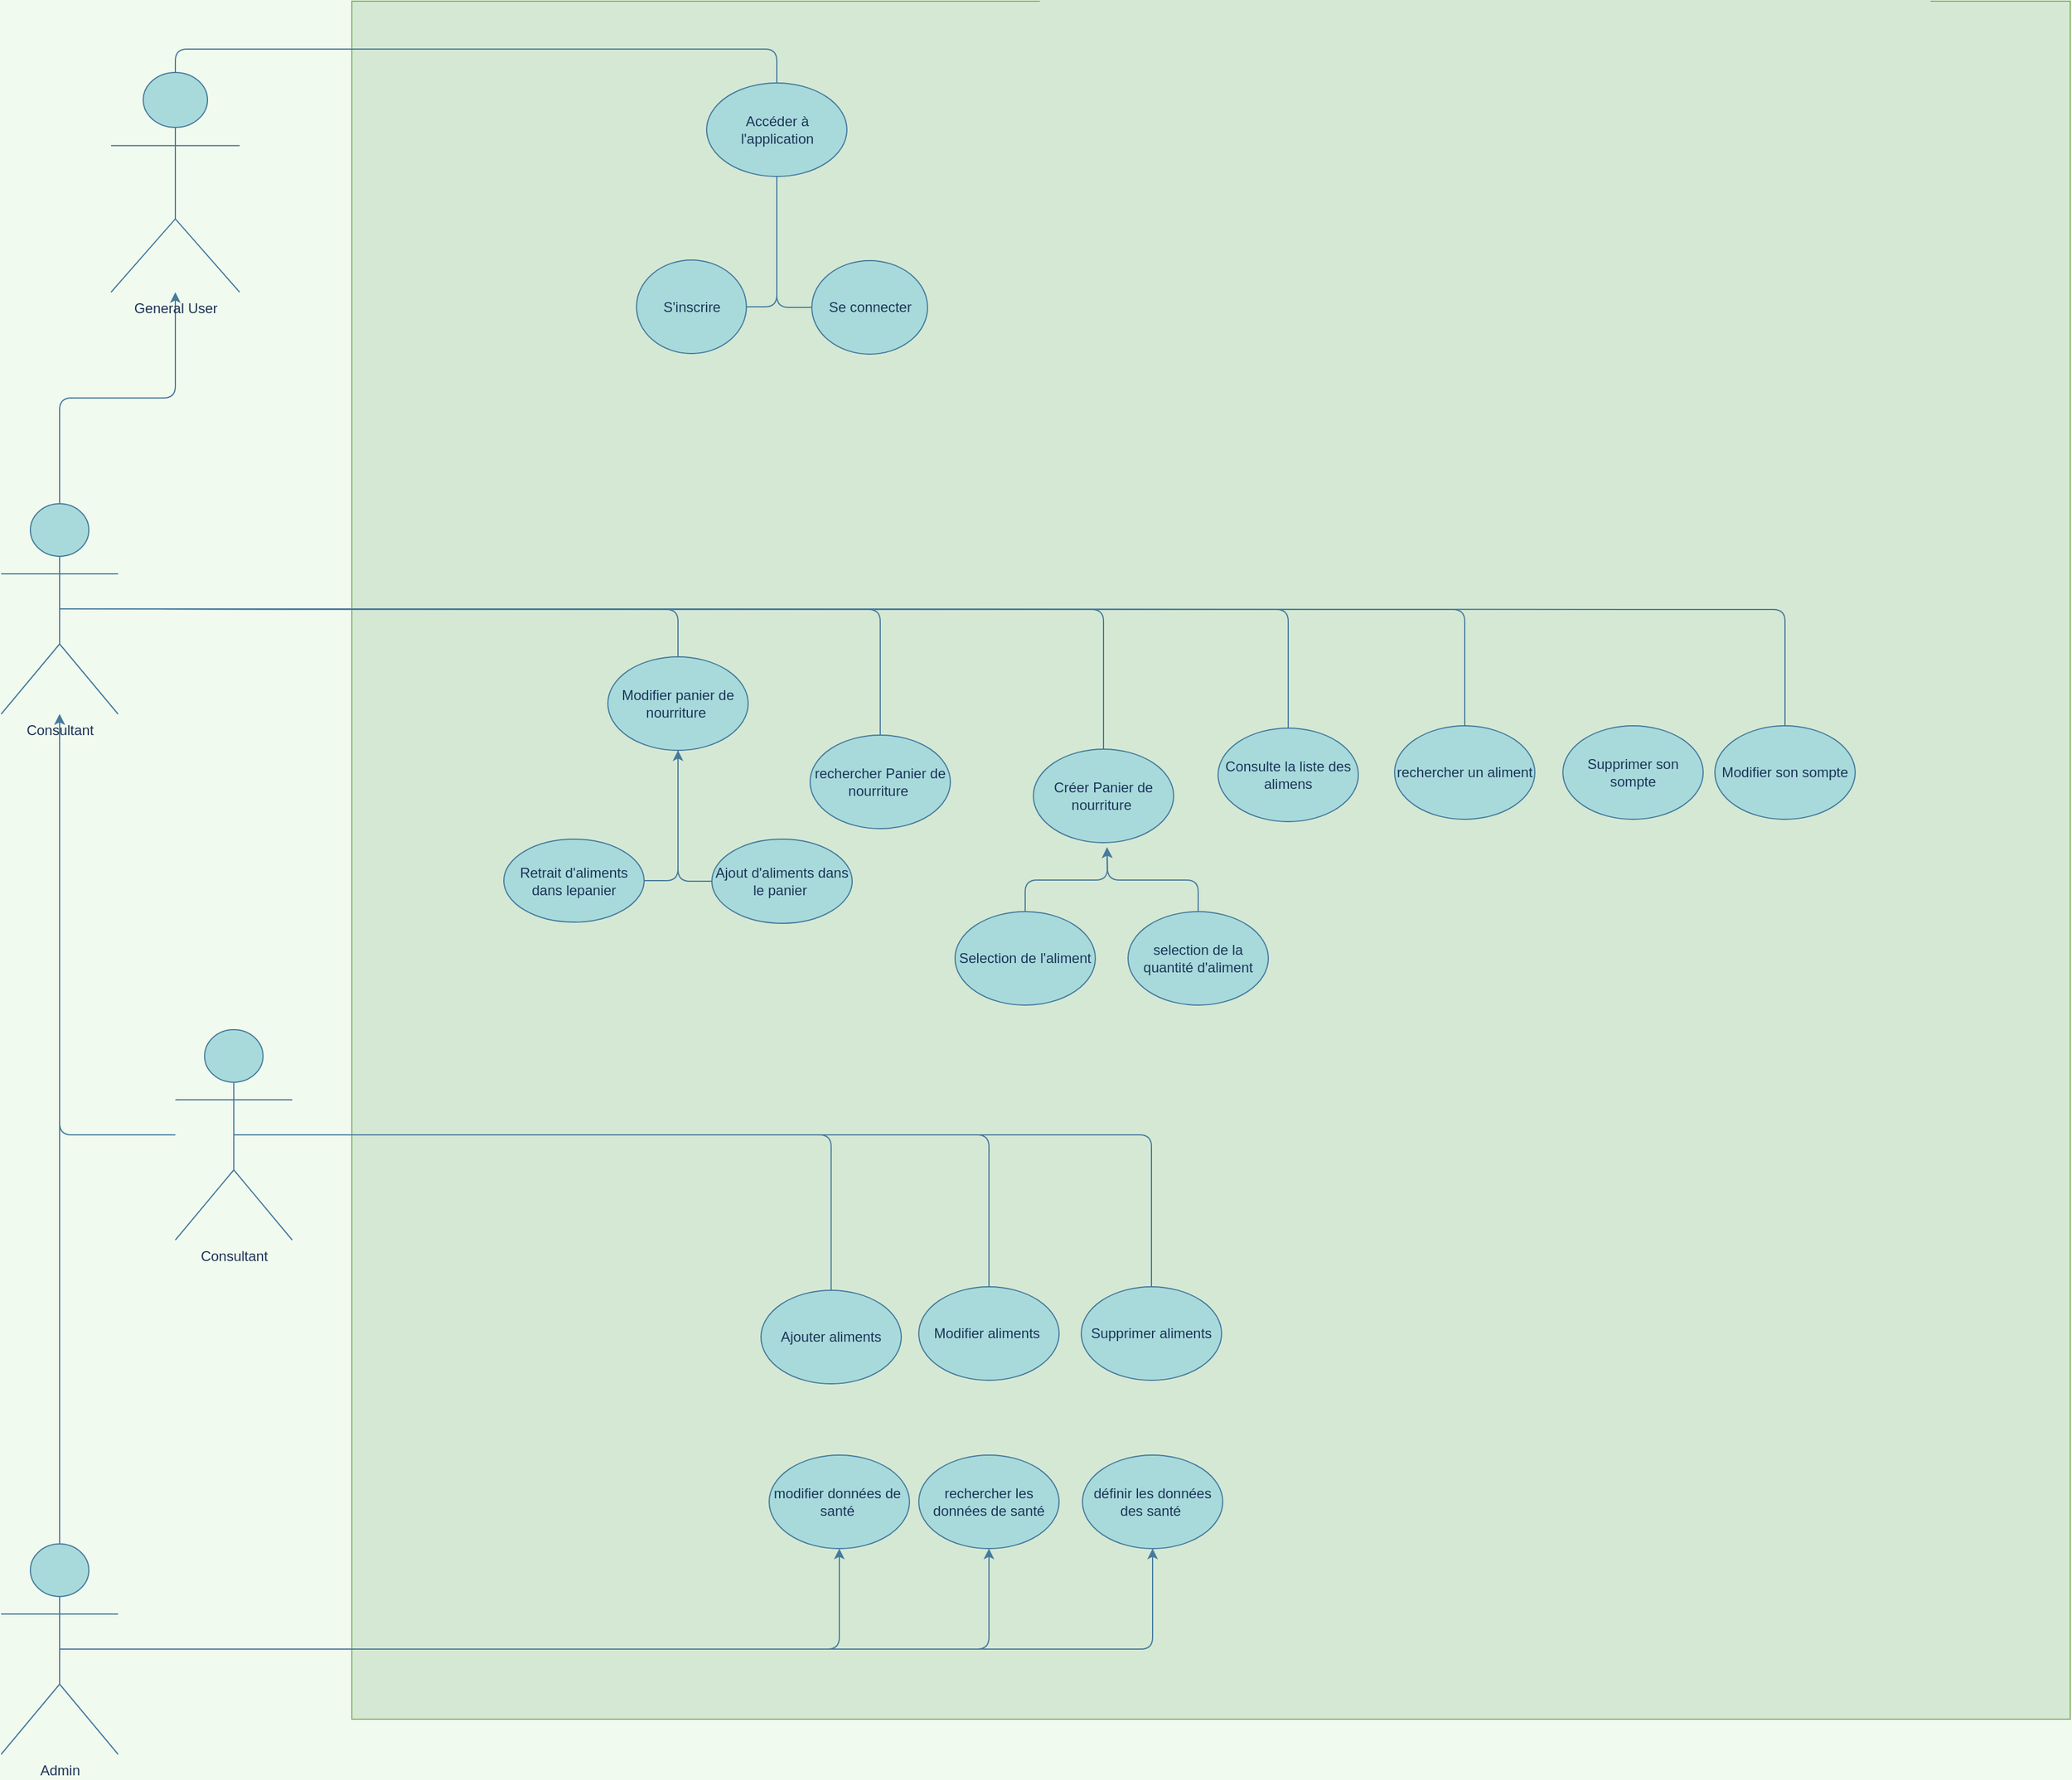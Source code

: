 <mxfile version="17.4.2" type="device"><diagram id="MBaRUB-hln_AznwmOInj" name="Page-1"><mxGraphModel dx="3729" dy="2765" grid="1" gridSize="10" guides="1" tooltips="1" connect="1" arrows="1" fold="1" page="1" pageScale="1" pageWidth="827" pageHeight="1169" background="#F1FAEE" math="0" shadow="0"><root><mxCell id="0"/><mxCell id="1" parent="0"/><mxCell id="reLelavS8kDe21vv0apt-178" value="" style="whiteSpace=wrap;html=1;aspect=fixed;rounded=0;sketch=0;fillColor=#d5e8d4;strokeColor=#82b366;" vertex="1" parent="1"><mxGeometry x="-229" y="-540" width="1470" height="1470" as="geometry"/></mxCell><mxCell id="reLelavS8kDe21vv0apt-16" value="rechercher les données de santé" style="ellipse;whiteSpace=wrap;html=1;fillColor=#A8DADC;strokeColor=#457B9D;fontColor=#1D3557;" vertex="1" parent="1"><mxGeometry x="256" y="704" width="120" height="80" as="geometry"/></mxCell><mxCell id="reLelavS8kDe21vv0apt-17" value="modifier données de&amp;nbsp; santé&amp;nbsp;" style="ellipse;whiteSpace=wrap;html=1;fillColor=#A8DADC;strokeColor=#457B9D;fontColor=#1D3557;" vertex="1" parent="1"><mxGeometry x="128" y="704" width="120" height="80" as="geometry"/></mxCell><mxCell id="reLelavS8kDe21vv0apt-18" value="définir les données des santé&amp;nbsp;" style="ellipse;whiteSpace=wrap;html=1;fillColor=#A8DADC;strokeColor=#457B9D;fontColor=#1D3557;" vertex="1" parent="1"><mxGeometry x="396" y="704" width="120" height="80" as="geometry"/></mxCell><mxCell id="reLelavS8kDe21vv0apt-20" value="Modifier panier de nourriture&amp;nbsp;" style="ellipse;whiteSpace=wrap;html=1;fillColor=#A8DADC;strokeColor=#457B9D;fontColor=#1D3557;" vertex="1" parent="1"><mxGeometry x="-10" y="21" width="120" height="80" as="geometry"/></mxCell><mxCell id="reLelavS8kDe21vv0apt-21" value="Créer Panier de nourriture&amp;nbsp;" style="ellipse;whiteSpace=wrap;html=1;fillColor=#A8DADC;strokeColor=#457B9D;fontColor=#1D3557;" vertex="1" parent="1"><mxGeometry x="354" y="100" width="120" height="80" as="geometry"/></mxCell><mxCell id="reLelavS8kDe21vv0apt-25" value="rechercher un aliment" style="ellipse;whiteSpace=wrap;html=1;fillColor=#A8DADC;strokeColor=#457B9D;fontColor=#1D3557;" vertex="1" parent="1"><mxGeometry x="663" y="80" width="120" height="80" as="geometry"/></mxCell><mxCell id="reLelavS8kDe21vv0apt-26" value="Accéder à l'application" style="ellipse;whiteSpace=wrap;html=1;fillColor=#A8DADC;strokeColor=#457B9D;fontColor=#1D3557;" vertex="1" parent="1"><mxGeometry x="74.5" y="-470" width="120" height="80" as="geometry"/></mxCell><mxCell id="reLelavS8kDe21vv0apt-81" style="edgeStyle=orthogonalEdgeStyle;orthogonalLoop=1;jettySize=auto;html=1;exitX=1;exitY=0.5;exitDx=0;exitDy=0;labelBackgroundColor=#F1FAEE;strokeColor=#457B9D;fontColor=#1D3557;endArrow=none;endFill=0;" edge="1" parent="1" source="reLelavS8kDe21vv0apt-27" target="reLelavS8kDe21vv0apt-26"><mxGeometry relative="1" as="geometry"/></mxCell><mxCell id="reLelavS8kDe21vv0apt-27" value="S'inscrire" style="ellipse;whiteSpace=wrap;html=1;fillColor=#A8DADC;strokeColor=#457B9D;fontColor=#1D3557;" vertex="1" parent="1"><mxGeometry x="14.5" y="-318.5" width="94" height="80" as="geometry"/></mxCell><mxCell id="reLelavS8kDe21vv0apt-82" style="edgeStyle=orthogonalEdgeStyle;orthogonalLoop=1;jettySize=auto;html=1;exitX=0;exitY=0.5;exitDx=0;exitDy=0;entryX=0.5;entryY=1;entryDx=0;entryDy=0;labelBackgroundColor=#F1FAEE;strokeColor=#457B9D;fontColor=#1D3557;endArrow=none;endFill=0;" edge="1" parent="1" source="reLelavS8kDe21vv0apt-28" target="reLelavS8kDe21vv0apt-26"><mxGeometry relative="1" as="geometry"/></mxCell><mxCell id="reLelavS8kDe21vv0apt-28" value="Se connecter" style="ellipse;whiteSpace=wrap;html=1;fillColor=#A8DADC;strokeColor=#457B9D;fontColor=#1D3557;" vertex="1" parent="1"><mxGeometry x="164.5" y="-318" width="99" height="80" as="geometry"/></mxCell><mxCell id="reLelavS8kDe21vv0apt-30" value="rechercher Panier de nourriture&amp;nbsp;" style="ellipse;whiteSpace=wrap;html=1;fillColor=#A8DADC;strokeColor=#457B9D;fontColor=#1D3557;" vertex="1" parent="1"><mxGeometry x="163" y="88" width="120" height="80" as="geometry"/></mxCell><mxCell id="reLelavS8kDe21vv0apt-95" style="edgeStyle=orthogonalEdgeStyle;orthogonalLoop=1;jettySize=auto;html=1;exitX=0.5;exitY=0.5;exitDx=0;exitDy=0;exitPerimeter=0;entryX=0.5;entryY=0;entryDx=0;entryDy=0;labelBackgroundColor=#F1FAEE;strokeColor=#457B9D;fontColor=#1D3557;endArrow=none;endFill=0;" edge="1" parent="1" target="reLelavS8kDe21vv0apt-30"><mxGeometry relative="1" as="geometry"><mxPoint x="-479" y="-20" as="sourcePoint"/></mxGeometry></mxCell><mxCell id="reLelavS8kDe21vv0apt-98" style="edgeStyle=orthogonalEdgeStyle;orthogonalLoop=1;jettySize=auto;html=1;entryX=0.5;entryY=0;entryDx=0;entryDy=0;labelBackgroundColor=#F1FAEE;strokeColor=#457B9D;fontColor=#1D3557;endArrow=none;endFill=0;" edge="1" parent="1" target="reLelavS8kDe21vv0apt-25"><mxGeometry relative="1" as="geometry"><mxPoint x="-429" y="-20" as="sourcePoint"/></mxGeometry></mxCell><mxCell id="reLelavS8kDe21vv0apt-104" style="edgeStyle=orthogonalEdgeStyle;orthogonalLoop=1;jettySize=auto;html=1;entryX=0.5;entryY=0;entryDx=0;entryDy=0;labelBackgroundColor=#F1FAEE;strokeColor=#457B9D;fontColor=#1D3557;endArrow=none;endFill=0;" edge="1" parent="1" target="reLelavS8kDe21vv0apt-68"><mxGeometry relative="1" as="geometry"><mxPoint x="-429" y="-20" as="sourcePoint"/></mxGeometry></mxCell><mxCell id="reLelavS8kDe21vv0apt-117" style="edgeStyle=orthogonalEdgeStyle;curved=0;rounded=1;sketch=0;orthogonalLoop=1;jettySize=auto;html=1;exitX=0.5;exitY=0.5;exitDx=0;exitDy=0;exitPerimeter=0;entryX=0.5;entryY=0;entryDx=0;entryDy=0;fontColor=#1D3557;strokeColor=#457B9D;fillColor=#A8DADC;endArrow=none;endFill=0;labelBackgroundColor=#F1FAEE;" edge="1" parent="1" target="reLelavS8kDe21vv0apt-20"><mxGeometry relative="1" as="geometry"><mxPoint x="-479" y="-20" as="sourcePoint"/></mxGeometry></mxCell><mxCell id="reLelavS8kDe21vv0apt-118" style="edgeStyle=orthogonalEdgeStyle;curved=0;rounded=1;sketch=0;orthogonalLoop=1;jettySize=auto;html=1;exitX=0.5;exitY=0.5;exitDx=0;exitDy=0;exitPerimeter=0;entryX=0.5;entryY=0;entryDx=0;entryDy=0;fontColor=#1D3557;endArrow=none;endFill=0;strokeColor=#457B9D;fillColor=#A8DADC;labelBackgroundColor=#F1FAEE;" edge="1" parent="1" target="reLelavS8kDe21vv0apt-21"><mxGeometry relative="1" as="geometry"><mxPoint x="-479" y="-20" as="sourcePoint"/></mxGeometry></mxCell><mxCell id="reLelavS8kDe21vv0apt-171" style="edgeStyle=orthogonalEdgeStyle;curved=0;rounded=1;sketch=0;orthogonalLoop=1;jettySize=auto;html=1;exitX=0.5;exitY=0.5;exitDx=0;exitDy=0;exitPerimeter=0;fontColor=#1D3557;endArrow=none;endFill=0;strokeColor=#457B9D;fillColor=#A8DADC;" edge="1" parent="1" target="reLelavS8kDe21vv0apt-120"><mxGeometry relative="1" as="geometry"><mxPoint x="-479" y="-20" as="sourcePoint"/></mxGeometry></mxCell><mxCell id="reLelavS8kDe21vv0apt-187" style="edgeStyle=orthogonalEdgeStyle;curved=0;rounded=1;sketch=0;orthogonalLoop=1;jettySize=auto;html=1;fontColor=#1D3557;endArrow=classic;endFill=1;strokeColor=#457B9D;fillColor=#A8DADC;" edge="1" parent="1" source="reLelavS8kDe21vv0apt-34" target="reLelavS8kDe21vv0apt-123"><mxGeometry relative="1" as="geometry"/></mxCell><mxCell id="reLelavS8kDe21vv0apt-34" value="Consultant" style="shape=umlActor;verticalLabelPosition=bottom;verticalAlign=top;html=1;outlineConnect=0;fillColor=#A8DADC;strokeColor=#457B9D;fontColor=#1D3557;" vertex="1" parent="1"><mxGeometry x="-529" y="-110" width="100" height="180" as="geometry"/></mxCell><mxCell id="reLelavS8kDe21vv0apt-100" style="edgeStyle=orthogonalEdgeStyle;orthogonalLoop=1;jettySize=auto;html=1;exitX=0;exitY=0.5;exitDx=0;exitDy=0;labelBackgroundColor=#F1FAEE;strokeColor=#457B9D;fontColor=#1D3557;" edge="1" parent="1" source="reLelavS8kDe21vv0apt-61" target="reLelavS8kDe21vv0apt-20"><mxGeometry relative="1" as="geometry"/></mxCell><mxCell id="reLelavS8kDe21vv0apt-61" value="Ajout d'aliments dans le panier&amp;nbsp;" style="ellipse;whiteSpace=wrap;html=1;fillColor=#A8DADC;strokeColor=#457B9D;fontColor=#1D3557;" vertex="1" parent="1"><mxGeometry x="79" y="177" width="120" height="72" as="geometry"/></mxCell><mxCell id="reLelavS8kDe21vv0apt-99" style="edgeStyle=orthogonalEdgeStyle;orthogonalLoop=1;jettySize=auto;html=1;exitX=1;exitY=0.5;exitDx=0;exitDy=0;entryX=0.5;entryY=1;entryDx=0;entryDy=0;labelBackgroundColor=#F1FAEE;strokeColor=#457B9D;fontColor=#1D3557;endArrow=none;endFill=0;" edge="1" parent="1" source="reLelavS8kDe21vv0apt-63" target="reLelavS8kDe21vv0apt-20"><mxGeometry relative="1" as="geometry"/></mxCell><mxCell id="reLelavS8kDe21vv0apt-63" value="Retrait d'aliments dans lepanier" style="ellipse;whiteSpace=wrap;html=1;fillColor=#A8DADC;strokeColor=#457B9D;fontColor=#1D3557;" vertex="1" parent="1"><mxGeometry x="-99" y="177" width="120" height="71" as="geometry"/></mxCell><mxCell id="reLelavS8kDe21vv0apt-68" value="Consulte la liste des alimens" style="ellipse;whiteSpace=wrap;html=1;fillColor=#A8DADC;strokeColor=#457B9D;fontColor=#1D3557;" vertex="1" parent="1"><mxGeometry x="512" y="82" width="120" height="80" as="geometry"/></mxCell><mxCell id="reLelavS8kDe21vv0apt-131" style="edgeStyle=orthogonalEdgeStyle;curved=0;rounded=1;sketch=0;orthogonalLoop=1;jettySize=auto;html=1;exitX=0.5;exitY=0;exitDx=0;exitDy=0;fontColor=#1D3557;endArrow=classic;endFill=1;strokeColor=#457B9D;fillColor=#A8DADC;" edge="1" parent="1" source="reLelavS8kDe21vv0apt-72"><mxGeometry relative="1" as="geometry"><mxPoint x="417.0" y="184" as="targetPoint"/></mxGeometry></mxCell><mxCell id="reLelavS8kDe21vv0apt-72" value="selection de la quantité d'aliment" style="ellipse;whiteSpace=wrap;html=1;fillColor=#A8DADC;strokeColor=#457B9D;fontColor=#1D3557;" vertex="1" parent="1"><mxGeometry x="435" y="239" width="120" height="80" as="geometry"/></mxCell><mxCell id="reLelavS8kDe21vv0apt-132" style="edgeStyle=orthogonalEdgeStyle;curved=0;rounded=1;sketch=0;orthogonalLoop=1;jettySize=auto;html=1;exitX=0.5;exitY=0;exitDx=0;exitDy=0;fontColor=#1D3557;endArrow=classic;endFill=1;strokeColor=#457B9D;fillColor=#A8DADC;" edge="1" parent="1" source="reLelavS8kDe21vv0apt-73"><mxGeometry relative="1" as="geometry"><mxPoint x="417.0" y="184" as="targetPoint"/></mxGeometry></mxCell><mxCell id="reLelavS8kDe21vv0apt-73" value="Selection de l'aliment" style="ellipse;whiteSpace=wrap;html=1;fillColor=#A8DADC;strokeColor=#457B9D;fontColor=#1D3557;" vertex="1" parent="1"><mxGeometry x="287" y="239" width="120" height="80" as="geometry"/></mxCell><mxCell id="reLelavS8kDe21vv0apt-119" value="Supprimer son sompte" style="ellipse;whiteSpace=wrap;html=1;fillColor=#A8DADC;strokeColor=#457B9D;fontColor=#1D3557;" vertex="1" parent="1"><mxGeometry x="807" y="80" width="120" height="80" as="geometry"/></mxCell><mxCell id="reLelavS8kDe21vv0apt-120" value="Modifier son sompte" style="ellipse;whiteSpace=wrap;html=1;fillColor=#A8DADC;strokeColor=#457B9D;fontColor=#1D3557;" vertex="1" parent="1"><mxGeometry x="937" y="80" width="120" height="80" as="geometry"/></mxCell><mxCell id="reLelavS8kDe21vv0apt-128" style="edgeStyle=orthogonalEdgeStyle;curved=0;rounded=1;sketch=0;orthogonalLoop=1;jettySize=auto;html=1;exitX=0.5;exitY=0;exitDx=0;exitDy=0;exitPerimeter=0;entryX=0.5;entryY=0;entryDx=0;entryDy=0;fontColor=#1D3557;endArrow=none;endFill=0;strokeColor=#457B9D;fillColor=#A8DADC;" edge="1" parent="1" source="reLelavS8kDe21vv0apt-123" target="reLelavS8kDe21vv0apt-26"><mxGeometry relative="1" as="geometry"/></mxCell><mxCell id="reLelavS8kDe21vv0apt-123" value="General User" style="shape=umlActor;verticalLabelPosition=bottom;verticalAlign=top;html=1;outlineConnect=0;rounded=0;sketch=0;fontColor=#1D3557;strokeColor=#457B9D;fillColor=#A8DADC;" vertex="1" parent="1"><mxGeometry x="-435" y="-479" width="110" height="188" as="geometry"/></mxCell><mxCell id="reLelavS8kDe21vv0apt-177" style="edgeStyle=orthogonalEdgeStyle;curved=0;rounded=1;sketch=0;orthogonalLoop=1;jettySize=auto;html=1;fontColor=#1D3557;endArrow=classic;endFill=1;strokeColor=#457B9D;fillColor=#A8DADC;startArrow=none;" edge="1" parent="1" source="reLelavS8kDe21vv0apt-134"><mxGeometry relative="1" as="geometry"><mxPoint x="-479" y="740" as="sourcePoint"/><mxPoint x="-479" y="70" as="targetPoint"/></mxGeometry></mxCell><mxCell id="reLelavS8kDe21vv0apt-150" value="Supprimer aliments" style="ellipse;whiteSpace=wrap;html=1;fillColor=#A8DADC;strokeColor=#457B9D;fontColor=#1D3557;" vertex="1" parent="1"><mxGeometry x="395" y="560" width="120" height="80" as="geometry"/></mxCell><mxCell id="reLelavS8kDe21vv0apt-151" value="Modifier aliments&amp;nbsp;" style="ellipse;whiteSpace=wrap;html=1;fillColor=#A8DADC;strokeColor=#457B9D;fontColor=#1D3557;" vertex="1" parent="1"><mxGeometry x="256" y="560" width="120" height="80" as="geometry"/></mxCell><mxCell id="reLelavS8kDe21vv0apt-152" value="Ajouter aliments" style="ellipse;whiteSpace=wrap;html=1;fillColor=#A8DADC;strokeColor=#457B9D;fontColor=#1D3557;" vertex="1" parent="1"><mxGeometry x="121" y="563" width="120" height="80" as="geometry"/></mxCell><mxCell id="reLelavS8kDe21vv0apt-165" style="edgeStyle=orthogonalEdgeStyle;curved=0;rounded=1;sketch=0;orthogonalLoop=1;jettySize=auto;html=1;exitX=0.5;exitY=0.5;exitDx=0;exitDy=0;exitPerimeter=0;fontColor=#1D3557;endArrow=none;endFill=0;strokeColor=#457B9D;fillColor=#A8DADC;" edge="1" parent="1" source="reLelavS8kDe21vv0apt-156" target="reLelavS8kDe21vv0apt-152"><mxGeometry relative="1" as="geometry"/></mxCell><mxCell id="reLelavS8kDe21vv0apt-166" style="edgeStyle=orthogonalEdgeStyle;curved=0;rounded=1;sketch=0;orthogonalLoop=1;jettySize=auto;html=1;exitX=0.5;exitY=0.5;exitDx=0;exitDy=0;exitPerimeter=0;entryX=0.5;entryY=0;entryDx=0;entryDy=0;fontColor=#1D3557;endArrow=none;endFill=0;strokeColor=#457B9D;fillColor=#A8DADC;" edge="1" parent="1" source="reLelavS8kDe21vv0apt-156" target="reLelavS8kDe21vv0apt-151"><mxGeometry relative="1" as="geometry"/></mxCell><mxCell id="reLelavS8kDe21vv0apt-167" style="edgeStyle=orthogonalEdgeStyle;curved=0;rounded=1;sketch=0;orthogonalLoop=1;jettySize=auto;html=1;exitX=0.5;exitY=0.5;exitDx=0;exitDy=0;exitPerimeter=0;fontColor=#1D3557;endArrow=none;endFill=0;strokeColor=#457B9D;fillColor=#A8DADC;" edge="1" parent="1" source="reLelavS8kDe21vv0apt-156" target="reLelavS8kDe21vv0apt-150"><mxGeometry relative="1" as="geometry"/></mxCell><mxCell id="reLelavS8kDe21vv0apt-185" style="edgeStyle=orthogonalEdgeStyle;curved=0;rounded=1;sketch=0;orthogonalLoop=1;jettySize=auto;html=1;fontColor=#1D3557;endArrow=classic;endFill=1;strokeColor=#457B9D;fillColor=#A8DADC;" edge="1" parent="1" source="reLelavS8kDe21vv0apt-156" target="reLelavS8kDe21vv0apt-34"><mxGeometry relative="1" as="geometry"/></mxCell><mxCell id="reLelavS8kDe21vv0apt-156" value="Consultant" style="shape=umlActor;verticalLabelPosition=bottom;verticalAlign=top;html=1;outlineConnect=0;fillColor=#A8DADC;strokeColor=#457B9D;fontColor=#1D3557;" vertex="1" parent="1"><mxGeometry x="-380" y="340" width="100" height="180" as="geometry"/></mxCell><mxCell id="reLelavS8kDe21vv0apt-182" style="edgeStyle=orthogonalEdgeStyle;curved=0;rounded=1;sketch=0;orthogonalLoop=1;jettySize=auto;html=1;exitX=0.5;exitY=0.5;exitDx=0;exitDy=0;exitPerimeter=0;entryX=0.5;entryY=1;entryDx=0;entryDy=0;fontColor=#1D3557;endArrow=classic;endFill=1;strokeColor=#457B9D;fillColor=#A8DADC;" edge="1" parent="1" source="reLelavS8kDe21vv0apt-134" target="reLelavS8kDe21vv0apt-17"><mxGeometry relative="1" as="geometry"/></mxCell><mxCell id="reLelavS8kDe21vv0apt-183" style="edgeStyle=orthogonalEdgeStyle;curved=0;rounded=1;sketch=0;orthogonalLoop=1;jettySize=auto;html=1;exitX=0.5;exitY=0.5;exitDx=0;exitDy=0;exitPerimeter=0;entryX=0.5;entryY=1;entryDx=0;entryDy=0;fontColor=#1D3557;endArrow=classic;endFill=1;strokeColor=#457B9D;fillColor=#A8DADC;" edge="1" parent="1" source="reLelavS8kDe21vv0apt-134" target="reLelavS8kDe21vv0apt-16"><mxGeometry relative="1" as="geometry"/></mxCell><mxCell id="reLelavS8kDe21vv0apt-184" style="edgeStyle=orthogonalEdgeStyle;curved=0;rounded=1;sketch=0;orthogonalLoop=1;jettySize=auto;html=1;exitX=0.5;exitY=0.5;exitDx=0;exitDy=0;exitPerimeter=0;entryX=0.5;entryY=1;entryDx=0;entryDy=0;fontColor=#1D3557;endArrow=classic;endFill=1;strokeColor=#457B9D;fillColor=#A8DADC;" edge="1" parent="1" source="reLelavS8kDe21vv0apt-134" target="reLelavS8kDe21vv0apt-18"><mxGeometry relative="1" as="geometry"/></mxCell><mxCell id="reLelavS8kDe21vv0apt-134" value="Admin" style="shape=umlActor;verticalLabelPosition=bottom;verticalAlign=top;html=1;outlineConnect=0;fillColor=#A8DADC;strokeColor=#457B9D;fontColor=#1D3557;" vertex="1" parent="1"><mxGeometry x="-529" y="780" width="100" height="180" as="geometry"/></mxCell></root></mxGraphModel></diagram></mxfile>